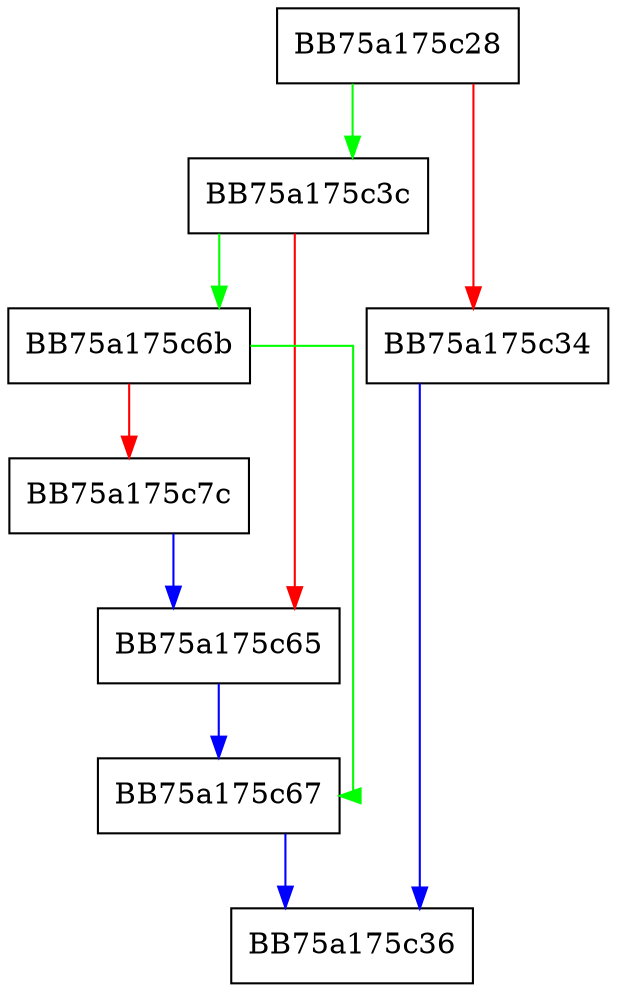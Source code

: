 digraph numIsInfinite {
  node [shape="box"];
  graph [splines=ortho];
  BB75a175c28 -> BB75a175c3c [color="green"];
  BB75a175c28 -> BB75a175c34 [color="red"];
  BB75a175c34 -> BB75a175c36 [color="blue"];
  BB75a175c3c -> BB75a175c6b [color="green"];
  BB75a175c3c -> BB75a175c65 [color="red"];
  BB75a175c65 -> BB75a175c67 [color="blue"];
  BB75a175c67 -> BB75a175c36 [color="blue"];
  BB75a175c6b -> BB75a175c67 [color="green"];
  BB75a175c6b -> BB75a175c7c [color="red"];
  BB75a175c7c -> BB75a175c65 [color="blue"];
}